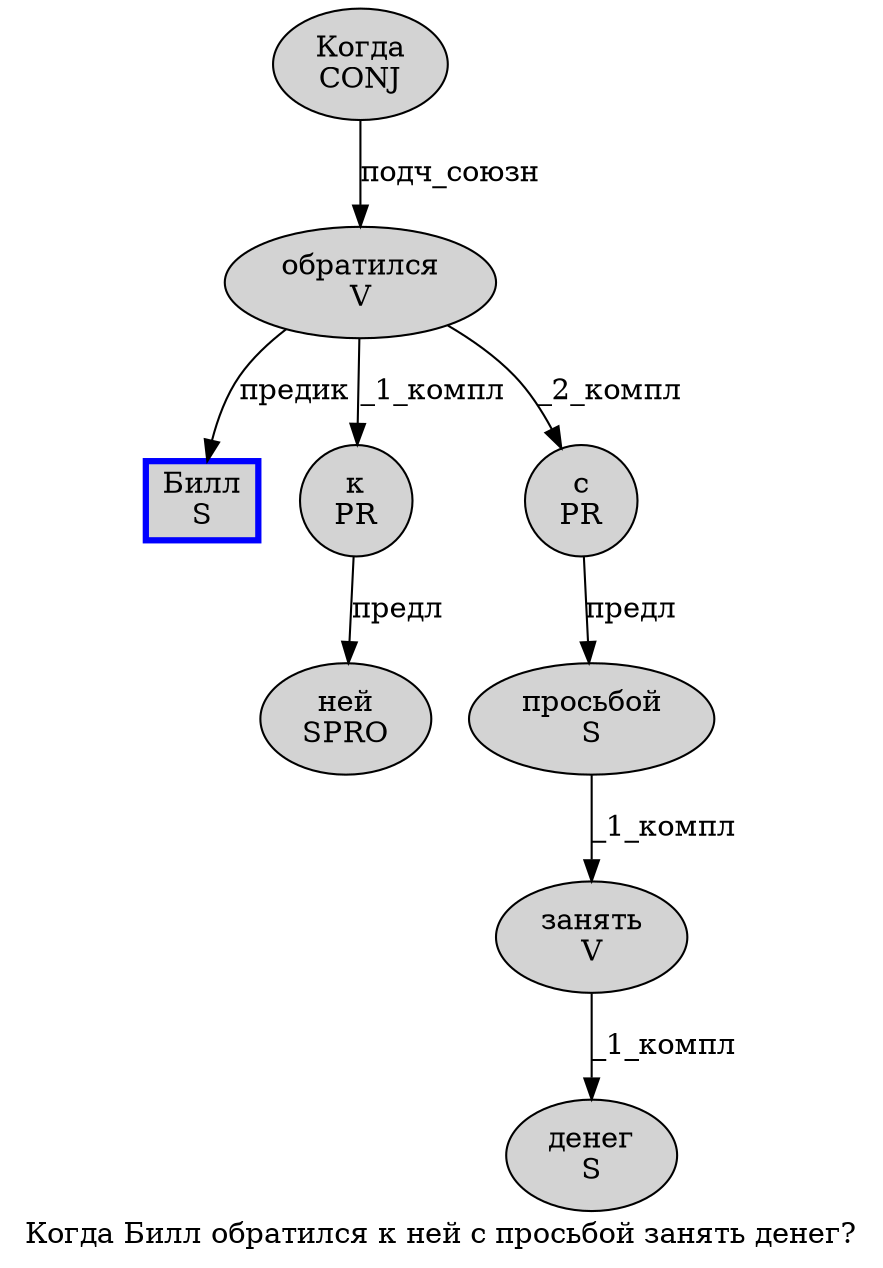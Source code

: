 digraph SENTENCE_1540 {
	graph [label="Когда Билл обратился к ней с просьбой занять денег?"]
	node [style=filled]
		0 [label="Когда
CONJ" color="" fillcolor=lightgray penwidth=1 shape=ellipse]
		1 [label="Билл
S" color=blue fillcolor=lightgray penwidth=3 shape=box]
		2 [label="обратился
V" color="" fillcolor=lightgray penwidth=1 shape=ellipse]
		3 [label="к
PR" color="" fillcolor=lightgray penwidth=1 shape=ellipse]
		4 [label="ней
SPRO" color="" fillcolor=lightgray penwidth=1 shape=ellipse]
		5 [label="с
PR" color="" fillcolor=lightgray penwidth=1 shape=ellipse]
		6 [label="просьбой
S" color="" fillcolor=lightgray penwidth=1 shape=ellipse]
		7 [label="занять
V" color="" fillcolor=lightgray penwidth=1 shape=ellipse]
		8 [label="денег
S" color="" fillcolor=lightgray penwidth=1 shape=ellipse]
			2 -> 1 [label="предик"]
			2 -> 3 [label="_1_компл"]
			2 -> 5 [label="_2_компл"]
			3 -> 4 [label="предл"]
			7 -> 8 [label="_1_компл"]
			0 -> 2 [label="подч_союзн"]
			5 -> 6 [label="предл"]
			6 -> 7 [label="_1_компл"]
}